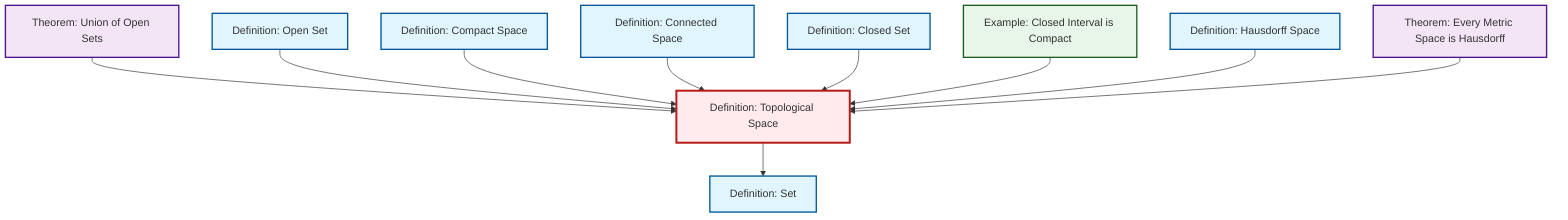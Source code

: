 graph TD
    classDef definition fill:#e1f5fe,stroke:#01579b,stroke-width:2px
    classDef theorem fill:#f3e5f5,stroke:#4a148c,stroke-width:2px
    classDef axiom fill:#fff3e0,stroke:#e65100,stroke-width:2px
    classDef example fill:#e8f5e9,stroke:#1b5e20,stroke-width:2px
    classDef current fill:#ffebee,stroke:#b71c1c,stroke-width:3px
    def-topological-space["Definition: Topological Space"]:::definition
    def-hausdorff["Definition: Hausdorff Space"]:::definition
    def-closed-set["Definition: Closed Set"]:::definition
    def-connected["Definition: Connected Space"]:::definition
    def-open-set["Definition: Open Set"]:::definition
    def-set["Definition: Set"]:::definition
    thm-metric-hausdorff["Theorem: Every Metric Space is Hausdorff"]:::theorem
    def-compact["Definition: Compact Space"]:::definition
    ex-closed-interval-compact["Example: Closed Interval is Compact"]:::example
    thm-union-open-sets["Theorem: Union of Open Sets"]:::theorem
    thm-union-open-sets --> def-topological-space
    def-open-set --> def-topological-space
    def-compact --> def-topological-space
    def-connected --> def-topological-space
    def-closed-set --> def-topological-space
    def-topological-space --> def-set
    ex-closed-interval-compact --> def-topological-space
    def-hausdorff --> def-topological-space
    thm-metric-hausdorff --> def-topological-space
    class def-topological-space current